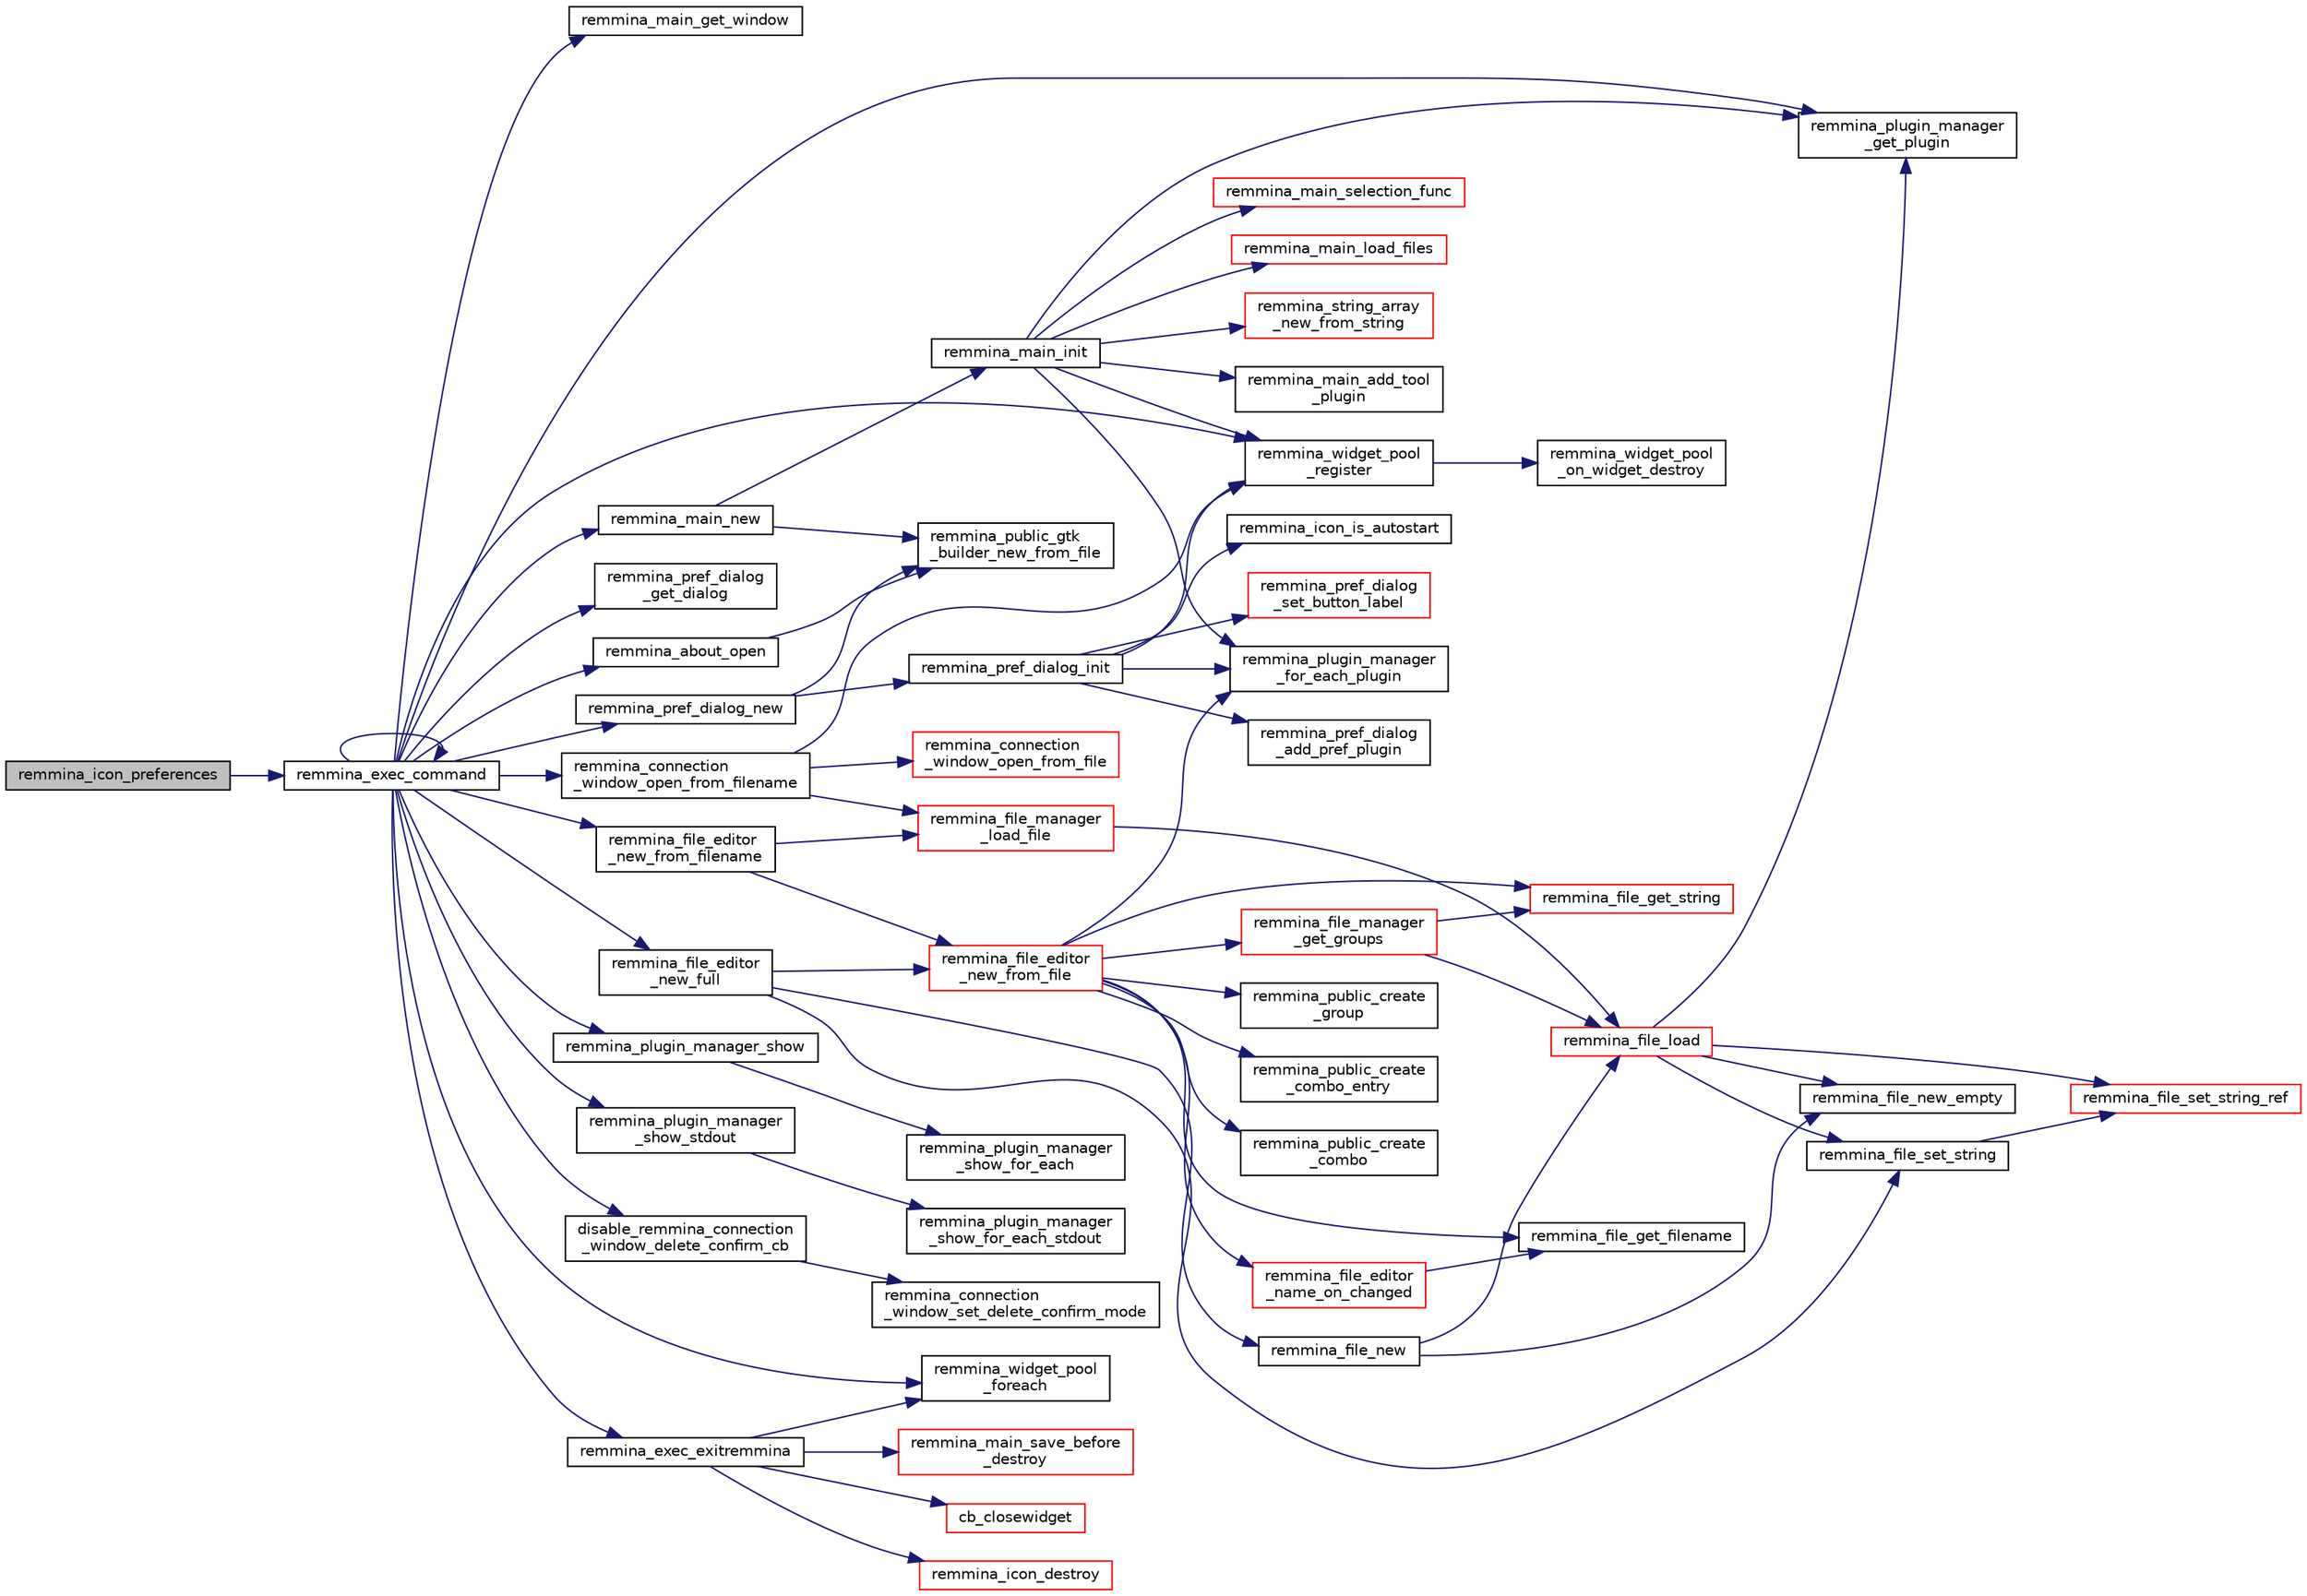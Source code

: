 digraph "remmina_icon_preferences"
{
  edge [fontname="Helvetica",fontsize="10",labelfontname="Helvetica",labelfontsize="10"];
  node [fontname="Helvetica",fontsize="10",shape=record];
  rankdir="LR";
  Node4106 [label="remmina_icon_preferences",height=0.2,width=0.4,color="black", fillcolor="grey75", style="filled", fontcolor="black"];
  Node4106 -> Node4107 [color="midnightblue",fontsize="10",style="solid",fontname="Helvetica"];
  Node4107 [label="remmina_exec_command",height=0.2,width=0.4,color="black", fillcolor="white", style="filled",URL="$remmina__exec_8c.html#a424cabdcff647797061e7482049d62a7"];
  Node4107 -> Node4108 [color="midnightblue",fontsize="10",style="solid",fontname="Helvetica"];
  Node4108 [label="remmina_main_get_window",height=0.2,width=0.4,color="black", fillcolor="white", style="filled",URL="$remmina__main_8c.html#a7740488de65c0e642895cc9dfba07b6e"];
  Node4107 -> Node4109 [color="midnightblue",fontsize="10",style="solid",fontname="Helvetica"];
  Node4109 [label="remmina_main_new",height=0.2,width=0.4,color="black", fillcolor="white", style="filled",URL="$remmina__main_8c.html#af14b1942a754d7b2f5c10266208ebe01"];
  Node4109 -> Node4110 [color="midnightblue",fontsize="10",style="solid",fontname="Helvetica"];
  Node4110 [label="remmina_public_gtk\l_builder_new_from_file",height=0.2,width=0.4,color="black", fillcolor="white", style="filled",URL="$remmina__public_8c.html#a3031598a6e4f67d1519d8e5afba7da41"];
  Node4109 -> Node4111 [color="midnightblue",fontsize="10",style="solid",fontname="Helvetica"];
  Node4111 [label="remmina_main_init",height=0.2,width=0.4,color="black", fillcolor="white", style="filled",URL="$remmina__main_8c.html#afefc1b651e1c546e949dbe6df72b0300"];
  Node4111 -> Node4112 [color="midnightblue",fontsize="10",style="solid",fontname="Helvetica"];
  Node4112 [label="remmina_string_array\l_new_from_string",height=0.2,width=0.4,color="red", fillcolor="white", style="filled",URL="$remmina__string__array_8c.html#a7f1c8e427a25c2d5cede3952b1d0ad90"];
  Node4111 -> Node4115 [color="midnightblue",fontsize="10",style="solid",fontname="Helvetica"];
  Node4115 [label="remmina_plugin_manager\l_for_each_plugin",height=0.2,width=0.4,color="black", fillcolor="white", style="filled",URL="$remmina__plugin__manager_8c.html#a13f13a6a4280268656f258cb5aeff031"];
  Node4111 -> Node4116 [color="midnightblue",fontsize="10",style="solid",fontname="Helvetica"];
  Node4116 [label="remmina_main_add_tool\l_plugin",height=0.2,width=0.4,color="black", fillcolor="white", style="filled",URL="$remmina__main_8c.html#a7be10e330f0c2a3f74e119cde443786f"];
  Node4111 -> Node4117 [color="midnightblue",fontsize="10",style="solid",fontname="Helvetica"];
  Node4117 [label="remmina_plugin_manager\l_get_plugin",height=0.2,width=0.4,color="black", fillcolor="white", style="filled",URL="$remmina__plugin__manager_8c.html#a3872c8656a8a3d5147bcc603471c1932"];
  Node4111 -> Node4118 [color="midnightblue",fontsize="10",style="solid",fontname="Helvetica"];
  Node4118 [label="remmina_main_selection_func",height=0.2,width=0.4,color="red", fillcolor="white", style="filled",URL="$remmina__main_8c.html#a3c5043279b5d98d4d08635d33402ea66"];
  Node4111 -> Node4120 [color="midnightblue",fontsize="10",style="solid",fontname="Helvetica"];
  Node4120 [label="remmina_main_load_files",height=0.2,width=0.4,color="red", fillcolor="white", style="filled",URL="$remmina__main_8c.html#a3617295e74fa84edbd41dedc601402a7"];
  Node4111 -> Node4187 [color="midnightblue",fontsize="10",style="solid",fontname="Helvetica"];
  Node4187 [label="remmina_widget_pool\l_register",height=0.2,width=0.4,color="black", fillcolor="white", style="filled",URL="$remmina__widget__pool_8c.html#ae3c9c9853eb5bedbfeadbfac1d495b95"];
  Node4187 -> Node4188 [color="midnightblue",fontsize="10",style="solid",fontname="Helvetica"];
  Node4188 [label="remmina_widget_pool\l_on_widget_destroy",height=0.2,width=0.4,color="black", fillcolor="white", style="filled",URL="$remmina__widget__pool_8c.html#aa5fd17580202843eab40cabb258d2664"];
  Node4107 -> Node4189 [color="midnightblue",fontsize="10",style="solid",fontname="Helvetica"];
  Node4189 [label="remmina_pref_dialog\l_get_dialog",height=0.2,width=0.4,color="black", fillcolor="white", style="filled",URL="$remmina__pref__dialog_8c.html#af87f153e3fc696f76da732d8e431be5a"];
  Node4107 -> Node4190 [color="midnightblue",fontsize="10",style="solid",fontname="Helvetica"];
  Node4190 [label="remmina_pref_dialog_new",height=0.2,width=0.4,color="black", fillcolor="white", style="filled",URL="$remmina__pref__dialog_8c.html#a16091735af5c6ee31fb794a5fb860342"];
  Node4190 -> Node4110 [color="midnightblue",fontsize="10",style="solid",fontname="Helvetica"];
  Node4190 -> Node4191 [color="midnightblue",fontsize="10",style="solid",fontname="Helvetica"];
  Node4191 [label="remmina_pref_dialog_init",height=0.2,width=0.4,color="black", fillcolor="white", style="filled",URL="$remmina__pref__dialog_8c.html#a9a050b69e373c90ea7d400aa94f34344"];
  Node4191 -> Node4192 [color="midnightblue",fontsize="10",style="solid",fontname="Helvetica"];
  Node4192 [label="remmina_icon_is_autostart",height=0.2,width=0.4,color="black", fillcolor="white", style="filled",URL="$remmina__icon_8c.html#ae477ccd85ab1d878d243aed7fa5e48ae"];
  Node4191 -> Node4193 [color="midnightblue",fontsize="10",style="solid",fontname="Helvetica"];
  Node4193 [label="remmina_pref_dialog\l_set_button_label",height=0.2,width=0.4,color="red", fillcolor="white", style="filled",URL="$remmina__pref__dialog_8c.html#a384dde55873f855555c0194d45cbfd59"];
  Node4191 -> Node4115 [color="midnightblue",fontsize="10",style="solid",fontname="Helvetica"];
  Node4191 -> Node4195 [color="midnightblue",fontsize="10",style="solid",fontname="Helvetica"];
  Node4195 [label="remmina_pref_dialog\l_add_pref_plugin",height=0.2,width=0.4,color="black", fillcolor="white", style="filled",URL="$remmina__pref__dialog_8c.html#add9c48bccc2c61be2f2900a154648dd4"];
  Node4191 -> Node4187 [color="midnightblue",fontsize="10",style="solid",fontname="Helvetica"];
  Node4107 -> Node4196 [color="midnightblue",fontsize="10",style="solid",fontname="Helvetica"];
  Node4196 [label="remmina_file_editor\l_new_full",height=0.2,width=0.4,color="black", fillcolor="white", style="filled",URL="$remmina__file__editor_8c.html#ab563344276cbcdf0fcea05b0b64c7aeb"];
  Node4196 -> Node4197 [color="midnightblue",fontsize="10",style="solid",fontname="Helvetica"];
  Node4197 [label="remmina_file_new",height=0.2,width=0.4,color="black", fillcolor="white", style="filled",URL="$remmina__file_8c.html#a5e421ba636d34e21bba5ece463e98892"];
  Node4197 -> Node4127 [color="midnightblue",fontsize="10",style="solid",fontname="Helvetica"];
  Node4127 [label="remmina_file_load",height=0.2,width=0.4,color="red", fillcolor="white", style="filled",URL="$remmina__file_8c.html#ac1cc2d7f827f7d64c7fd3edf10e9383e"];
  Node4127 -> Node4128 [color="midnightblue",fontsize="10",style="solid",fontname="Helvetica"];
  Node4128 [label="remmina_file_new_empty",height=0.2,width=0.4,color="black", fillcolor="white", style="filled",URL="$remmina__file_8c.html#adab087b7139756f029020a87a5438cfa"];
  Node4127 -> Node4117 [color="midnightblue",fontsize="10",style="solid",fontname="Helvetica"];
  Node4127 -> Node4134 [color="midnightblue",fontsize="10",style="solid",fontname="Helvetica"];
  Node4134 [label="remmina_file_set_string",height=0.2,width=0.4,color="black", fillcolor="white", style="filled",URL="$remmina__file_8c.html#a85ca1ca2d0bf9ef29e490c6f4527a954"];
  Node4134 -> Node4135 [color="midnightblue",fontsize="10",style="solid",fontname="Helvetica"];
  Node4135 [label="remmina_file_set_string_ref",height=0.2,width=0.4,color="red", fillcolor="white", style="filled",URL="$remmina__file_8c.html#a74951c1067a1a5e1341f5e1c1206dec6"];
  Node4127 -> Node4135 [color="midnightblue",fontsize="10",style="solid",fontname="Helvetica"];
  Node4197 -> Node4128 [color="midnightblue",fontsize="10",style="solid",fontname="Helvetica"];
  Node4196 -> Node4134 [color="midnightblue",fontsize="10",style="solid",fontname="Helvetica"];
  Node4196 -> Node4198 [color="midnightblue",fontsize="10",style="solid",fontname="Helvetica"];
  Node4198 [label="remmina_file_editor\l_new_from_file",height=0.2,width=0.4,color="red", fillcolor="white", style="filled",URL="$remmina__file__editor_8c.html#a08327d6951c345808628dbb5784aba06"];
  Node4198 -> Node4178 [color="midnightblue",fontsize="10",style="solid",fontname="Helvetica"];
  Node4178 [label="remmina_file_get_filename",height=0.2,width=0.4,color="black", fillcolor="white", style="filled",URL="$remmina__file_8c.html#ad1e4f3a0f64cd98e301044b6c38a1f1d"];
  Node4198 -> Node4199 [color="midnightblue",fontsize="10",style="solid",fontname="Helvetica"];
  Node4199 [label="remmina_public_create\l_group",height=0.2,width=0.4,color="black", fillcolor="white", style="filled",URL="$remmina__public_8c.html#a995da243f78002153d18616b46dcdf63"];
  Node4198 -> Node4200 [color="midnightblue",fontsize="10",style="solid",fontname="Helvetica"];
  Node4200 [label="remmina_file_editor\l_name_on_changed",height=0.2,width=0.4,color="red", fillcolor="white", style="filled",URL="$remmina__file__editor_8c.html#a206bacb96cc7d4236d910be89a7cd613"];
  Node4200 -> Node4178 [color="midnightblue",fontsize="10",style="solid",fontname="Helvetica"];
  Node4198 -> Node4141 [color="midnightblue",fontsize="10",style="solid",fontname="Helvetica"];
  Node4141 [label="remmina_file_get_string",height=0.2,width=0.4,color="red", fillcolor="white", style="filled",URL="$remmina__file_8c.html#a8eb1b213d9d08c6ad13683ce05f4355e"];
  Node4198 -> Node4203 [color="midnightblue",fontsize="10",style="solid",fontname="Helvetica"];
  Node4203 [label="remmina_file_manager\l_get_groups",height=0.2,width=0.4,color="red", fillcolor="white", style="filled",URL="$remmina__file__manager_8c.html#a536edeef371d907ab3936f4d65c3003d"];
  Node4203 -> Node4127 [color="midnightblue",fontsize="10",style="solid",fontname="Helvetica"];
  Node4203 -> Node4141 [color="midnightblue",fontsize="10",style="solid",fontname="Helvetica"];
  Node4198 -> Node4207 [color="midnightblue",fontsize="10",style="solid",fontname="Helvetica"];
  Node4207 [label="remmina_public_create\l_combo_entry",height=0.2,width=0.4,color="black", fillcolor="white", style="filled",URL="$remmina__public_8c.html#a9ec86f1e9caea5ebc867a90230d6b51a"];
  Node4198 -> Node4208 [color="midnightblue",fontsize="10",style="solid",fontname="Helvetica"];
  Node4208 [label="remmina_public_create\l_combo",height=0.2,width=0.4,color="black", fillcolor="white", style="filled",URL="$remmina__public_8c.html#ab4a593956dfe89aba3242a5c264a681f"];
  Node4198 -> Node4115 [color="midnightblue",fontsize="10",style="solid",fontname="Helvetica"];
  Node4107 -> Node4246 [color="midnightblue",fontsize="10",style="solid",fontname="Helvetica"];
  Node4246 [label="remmina_connection\l_window_open_from_filename",height=0.2,width=0.4,color="black", fillcolor="white", style="filled",URL="$remmina__connection__window_8c.html#ab0ed27ef360efc7d92906cbabf9da5db"];
  Node4246 -> Node4247 [color="midnightblue",fontsize="10",style="solid",fontname="Helvetica"];
  Node4247 [label="remmina_file_manager\l_load_file",height=0.2,width=0.4,color="red", fillcolor="white", style="filled",URL="$remmina__file__manager_8c.html#af7b58659604660eb0cb40b0e0f8348ab"];
  Node4247 -> Node4127 [color="midnightblue",fontsize="10",style="solid",fontname="Helvetica"];
  Node4246 -> Node4249 [color="midnightblue",fontsize="10",style="solid",fontname="Helvetica"];
  Node4249 [label="remmina_connection\l_window_open_from_file",height=0.2,width=0.4,color="red", fillcolor="white", style="filled",URL="$remmina__connection__window_8c.html#a1c7f722a89609523cc4de079cc82f23c"];
  Node4246 -> Node4187 [color="midnightblue",fontsize="10",style="solid",fontname="Helvetica"];
  Node4107 -> Node4439 [color="midnightblue",fontsize="10",style="solid",fontname="Helvetica"];
  Node4439 [label="remmina_file_editor\l_new_from_filename",height=0.2,width=0.4,color="black", fillcolor="white", style="filled",URL="$remmina__file__editor_8c.html#aa9345cfe3fb32d326b652e96ee55eaea"];
  Node4439 -> Node4247 [color="midnightblue",fontsize="10",style="solid",fontname="Helvetica"];
  Node4439 -> Node4198 [color="midnightblue",fontsize="10",style="solid",fontname="Helvetica"];
  Node4107 -> Node4440 [color="midnightblue",fontsize="10",style="solid",fontname="Helvetica"];
  Node4440 [label="remmina_about_open",height=0.2,width=0.4,color="black", fillcolor="white", style="filled",URL="$remmina__about_8c.html#a3ad768979e0945a162018c6d596c90f4"];
  Node4440 -> Node4110 [color="midnightblue",fontsize="10",style="solid",fontname="Helvetica"];
  Node4107 -> Node4107 [color="midnightblue",fontsize="10",style="solid",fontname="Helvetica"];
  Node4107 -> Node4441 [color="midnightblue",fontsize="10",style="solid",fontname="Helvetica"];
  Node4441 [label="remmina_plugin_manager_show",height=0.2,width=0.4,color="black", fillcolor="white", style="filled",URL="$remmina__plugin__manager_8c.html#aedec4e9cf18d99a559aa51065c2bc276"];
  Node4441 -> Node4442 [color="midnightblue",fontsize="10",style="solid",fontname="Helvetica"];
  Node4442 [label="remmina_plugin_manager\l_show_for_each",height=0.2,width=0.4,color="black", fillcolor="white", style="filled",URL="$remmina__plugin__manager_8c.html#a634fadd9871f76bc60c3da0aa95e719c"];
  Node4107 -> Node4443 [color="midnightblue",fontsize="10",style="solid",fontname="Helvetica"];
  Node4443 [label="remmina_plugin_manager\l_show_stdout",height=0.2,width=0.4,color="black", fillcolor="white", style="filled",URL="$remmina__plugin__manager_8c.html#afe0881986b2a64bfb5460981dadcf28d"];
  Node4443 -> Node4444 [color="midnightblue",fontsize="10",style="solid",fontname="Helvetica"];
  Node4444 [label="remmina_plugin_manager\l_show_for_each_stdout",height=0.2,width=0.4,color="black", fillcolor="white", style="filled",URL="$remmina__plugin__manager_8c.html#a3fdc160c477f9f5e1d881c0c054d4b07"];
  Node4107 -> Node4117 [color="midnightblue",fontsize="10",style="solid",fontname="Helvetica"];
  Node4107 -> Node4187 [color="midnightblue",fontsize="10",style="solid",fontname="Helvetica"];
  Node4107 -> Node4372 [color="midnightblue",fontsize="10",style="solid",fontname="Helvetica"];
  Node4372 [label="remmina_widget_pool\l_foreach",height=0.2,width=0.4,color="black", fillcolor="white", style="filled",URL="$remmina__widget__pool_8c.html#a53fad3994b2550300cfd4fd8bb2a2b5b"];
  Node4107 -> Node4427 [color="midnightblue",fontsize="10",style="solid",fontname="Helvetica"];
  Node4427 [label="disable_remmina_connection\l_window_delete_confirm_cb",height=0.2,width=0.4,color="black", fillcolor="white", style="filled",URL="$remmina__exec_8c.html#a3a857f545238914d4e021d44c4b15b4f"];
  Node4427 -> Node4428 [color="midnightblue",fontsize="10",style="solid",fontname="Helvetica"];
  Node4428 [label="remmina_connection\l_window_set_delete_confirm_mode",height=0.2,width=0.4,color="black", fillcolor="white", style="filled",URL="$remmina__connection__window_8c.html#aaedb0044bf386cc1ecd815e29684ee64"];
  Node4107 -> Node4414 [color="midnightblue",fontsize="10",style="solid",fontname="Helvetica"];
  Node4414 [label="remmina_exec_exitremmina",height=0.2,width=0.4,color="black", fillcolor="white", style="filled",URL="$remmina__exec_8c.html#a206abe0e916081b29c5faa52330e2271"];
  Node4414 -> Node4415 [color="midnightblue",fontsize="10",style="solid",fontname="Helvetica"];
  Node4415 [label="remmina_main_save_before\l_destroy",height=0.2,width=0.4,color="red", fillcolor="white", style="filled",URL="$remmina__main_8c.html#a009f32092bd1d8dcd8e783d25416f3df"];
  Node4414 -> Node4372 [color="midnightblue",fontsize="10",style="solid",fontname="Helvetica"];
  Node4414 -> Node4417 [color="midnightblue",fontsize="10",style="solid",fontname="Helvetica"];
  Node4417 [label="cb_closewidget",height=0.2,width=0.4,color="red", fillcolor="white", style="filled",URL="$remmina__exec_8c.html#a0ffd51ed283da4640c920e75e89e694a"];
  Node4414 -> Node4418 [color="midnightblue",fontsize="10",style="solid",fontname="Helvetica"];
  Node4418 [label="remmina_icon_destroy",height=0.2,width=0.4,color="red", fillcolor="white", style="filled",URL="$remmina__icon_8c.html#a25b1d13f76ddf6a51836d780eda5fab1"];
}
